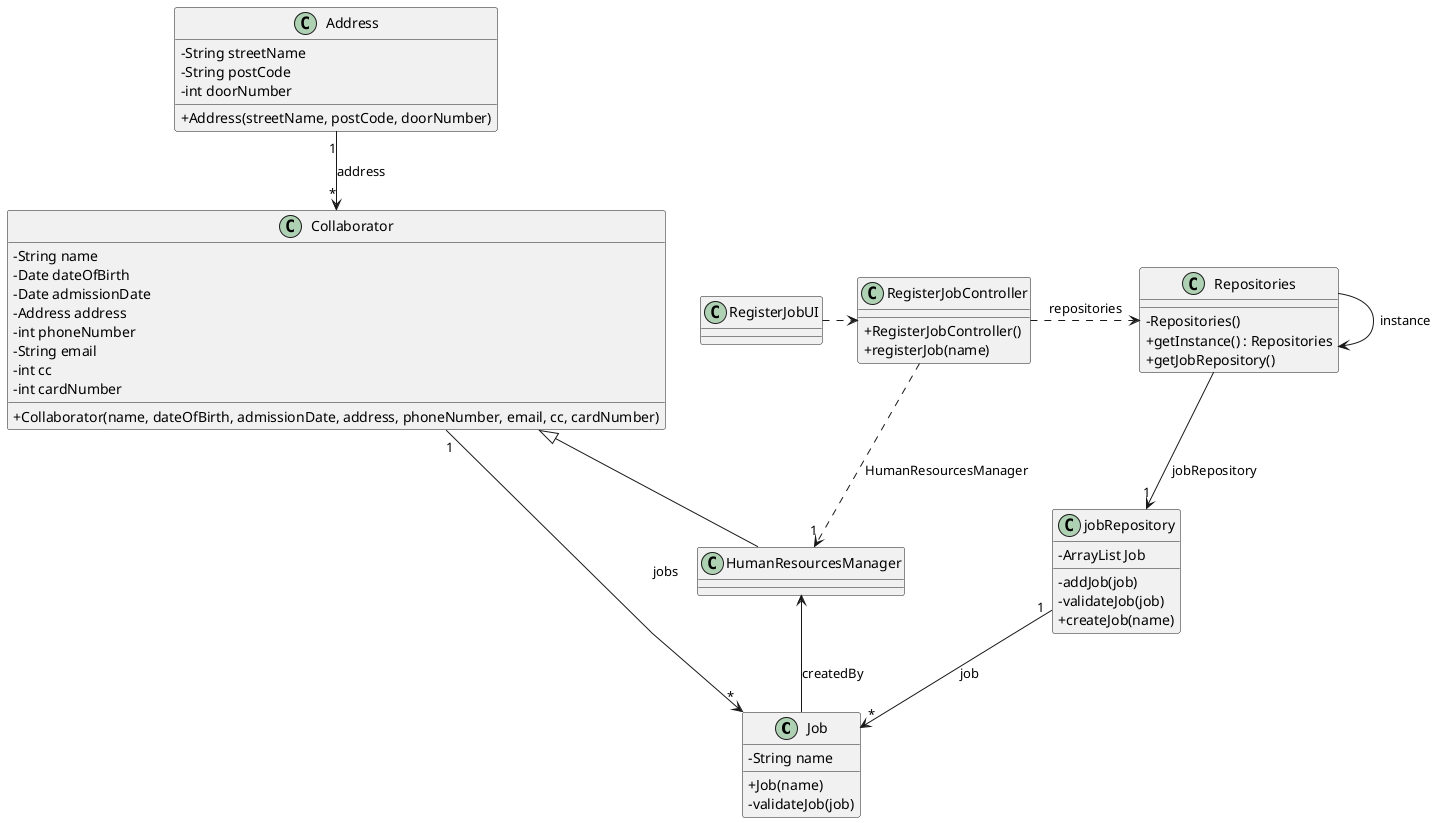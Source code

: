 @startuml
'skinparam monochrome true
skinparam packageStyle rectangle
skinparam shadowing false
skinparam linetype polyline
'skinparam linetype orto

skinparam classAttributeIconSize 0

'left to right direction

class Job {
    - String name

    + Job(name)
    - validateJob(job)
}

class RegisterJobController {

    + RegisterJobController()
    + registerJob(name)
}

class RegisterJobUI {
}

class Collaborator {
    -String name
    -Date dateOfBirth
    -Date admissionDate
    -Address address
    -int phoneNumber
    -String email
    -int cc
    -int cardNumber

    + Collaborator(name, dateOfBirth, admissionDate, address, phoneNumber, email, cc, cardNumber)
}

class Address{
    -String streetName
    -String postCode
    -int doorNumber

    +Address(streetName, postCode, doorNumber)
}

class HumanResourcesManager {
}

class Repositories {

    - Repositories()
    + getInstance() : Repositories
    + getJobRepository()
}

class jobRepository {
    - ArrayList Job

    - addJob(job)
    - validateJob(job)
    + createJob(name)
}

RegisterJobController .> Repositories : repositories
RegisterJobUI .> RegisterJobController
Repositories -> Repositories : instance
Repositories --> "1" jobRepository : jobRepository
jobRepository "1" --> "*" Job : job
Collaborator  <|--  HumanResourcesManager
RegisterJobController ..> "1" HumanResourcesManager : HumanResourcesManager
HumanResourcesManager <--  Job: createdBy
Collaborator "1" --> "*" Job : jobs
Address "1" --> "*" Collaborator : address


@enduml